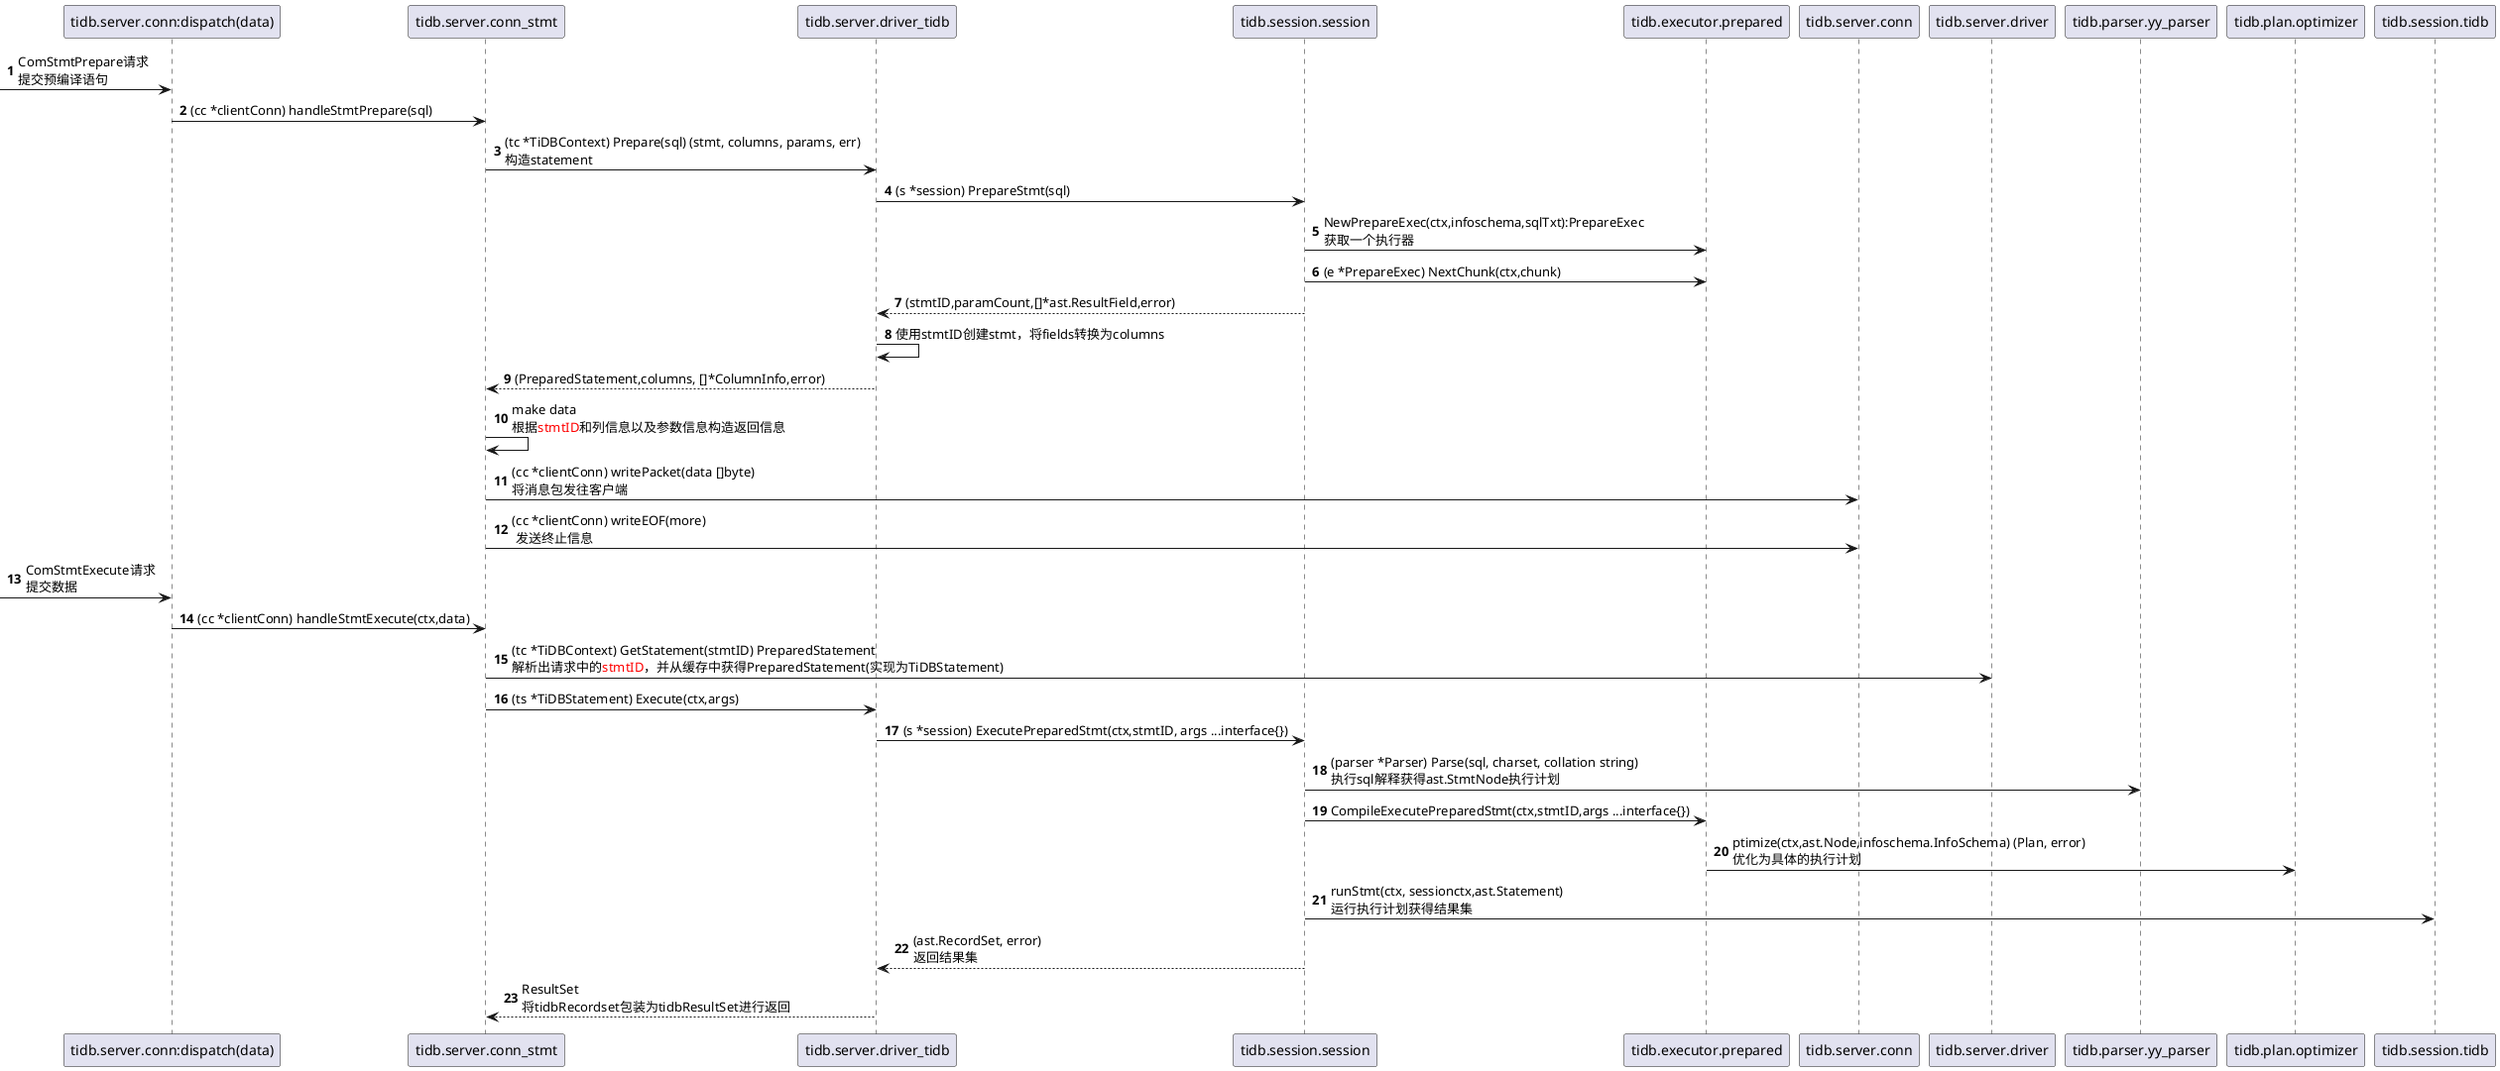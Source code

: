 @startuml
autonumber

[->"tidb.server.conn:dispatch(data)":ComStmtPrepare请求\n提交预编译语句
"tidb.server.conn:dispatch(data)"->tidb.server.conn_stmt:(cc *clientConn) handleStmtPrepare(sql)
tidb.server.conn_stmt->tidb.server.driver_tidb:(tc *TiDBContext) Prepare(sql) (stmt, columns, params, err)\n构造statement
tidb.server.driver_tidb->tidb.session.session:(s *session) PrepareStmt(sql)
tidb.session.session->tidb.executor.prepared:NewPrepareExec(ctx,infoschema,sqlTxt):PrepareExec\n获取一个执行器
tidb.session.session->tidb.executor.prepared:(e *PrepareExec) NextChunk(ctx,chunk)
tidb.server.driver_tidb<--tidb.session.session:(stmtID,paramCount,[]*ast.ResultField,error)
tidb.server.driver_tidb->tidb.server.driver_tidb:使用stmtID创建stmt，将fields转换为columns
tidb.server.conn_stmt<--tidb.server.driver_tidb:(PreparedStatement,columns, []*ColumnInfo,error)
tidb.server.conn_stmt->tidb.server.conn_stmt:make data\n根据<font color=red>stmtID</font>和列信息以及参数信息构造返回信息
tidb.server.conn_stmt->tidb.server.conn:(cc *clientConn) writePacket(data []byte)\n将消息包发往客户端
tidb.server.conn_stmt->tidb.server.conn:(cc *clientConn) writeEOF(more)\n 发送终止信息

[->"tidb.server.conn:dispatch(data)":ComStmtExecute请求\n提交数据
"tidb.server.conn:dispatch(data)"->tidb.server.conn_stmt:(cc *clientConn) handleStmtExecute(ctx,data)
tidb.server.conn_stmt->tidb.server.driver:(tc *TiDBContext) GetStatement(stmtID) PreparedStatement\n解析出请求中的<font color=red>stmtID</font>，并从缓存中获得PreparedStatement(实现为TiDBStatement)
tidb.server.conn_stmt->tidb.server.driver_tidb:(ts *TiDBStatement) Execute(ctx,args)
tidb.server.driver_tidb->tidb.session.session:(s *session) ExecutePreparedStmt(ctx,stmtID, args ...interface{})
tidb.session.session->tidb.parser.yy_parser:(parser *Parser) Parse(sql, charset, collation string)\n执行sql解释获得ast.StmtNode执行计划
tidb.session.session->tidb.executor.prepared:CompileExecutePreparedStmt(ctx,stmtID,args ...interface{})
tidb.executor.prepared->tidb.plan.optimizer:ptimize(ctx,ast.Node,infoschema.InfoSchema) (Plan, error) \n优化为具体的执行计划
tidb.session.session->tidb.session.tidb:runStmt(ctx, sessionctx,ast.Statement) \n运行执行计划获得结果集
tidb.server.driver_tidb<--tidb.session.session: (ast.RecordSet, error) \n返回结果集
tidb.server.conn_stmt<--tidb.server.driver_tidb:ResultSet  \n将tidbRecordset包装为tidbResultSet进行返回


@enduml